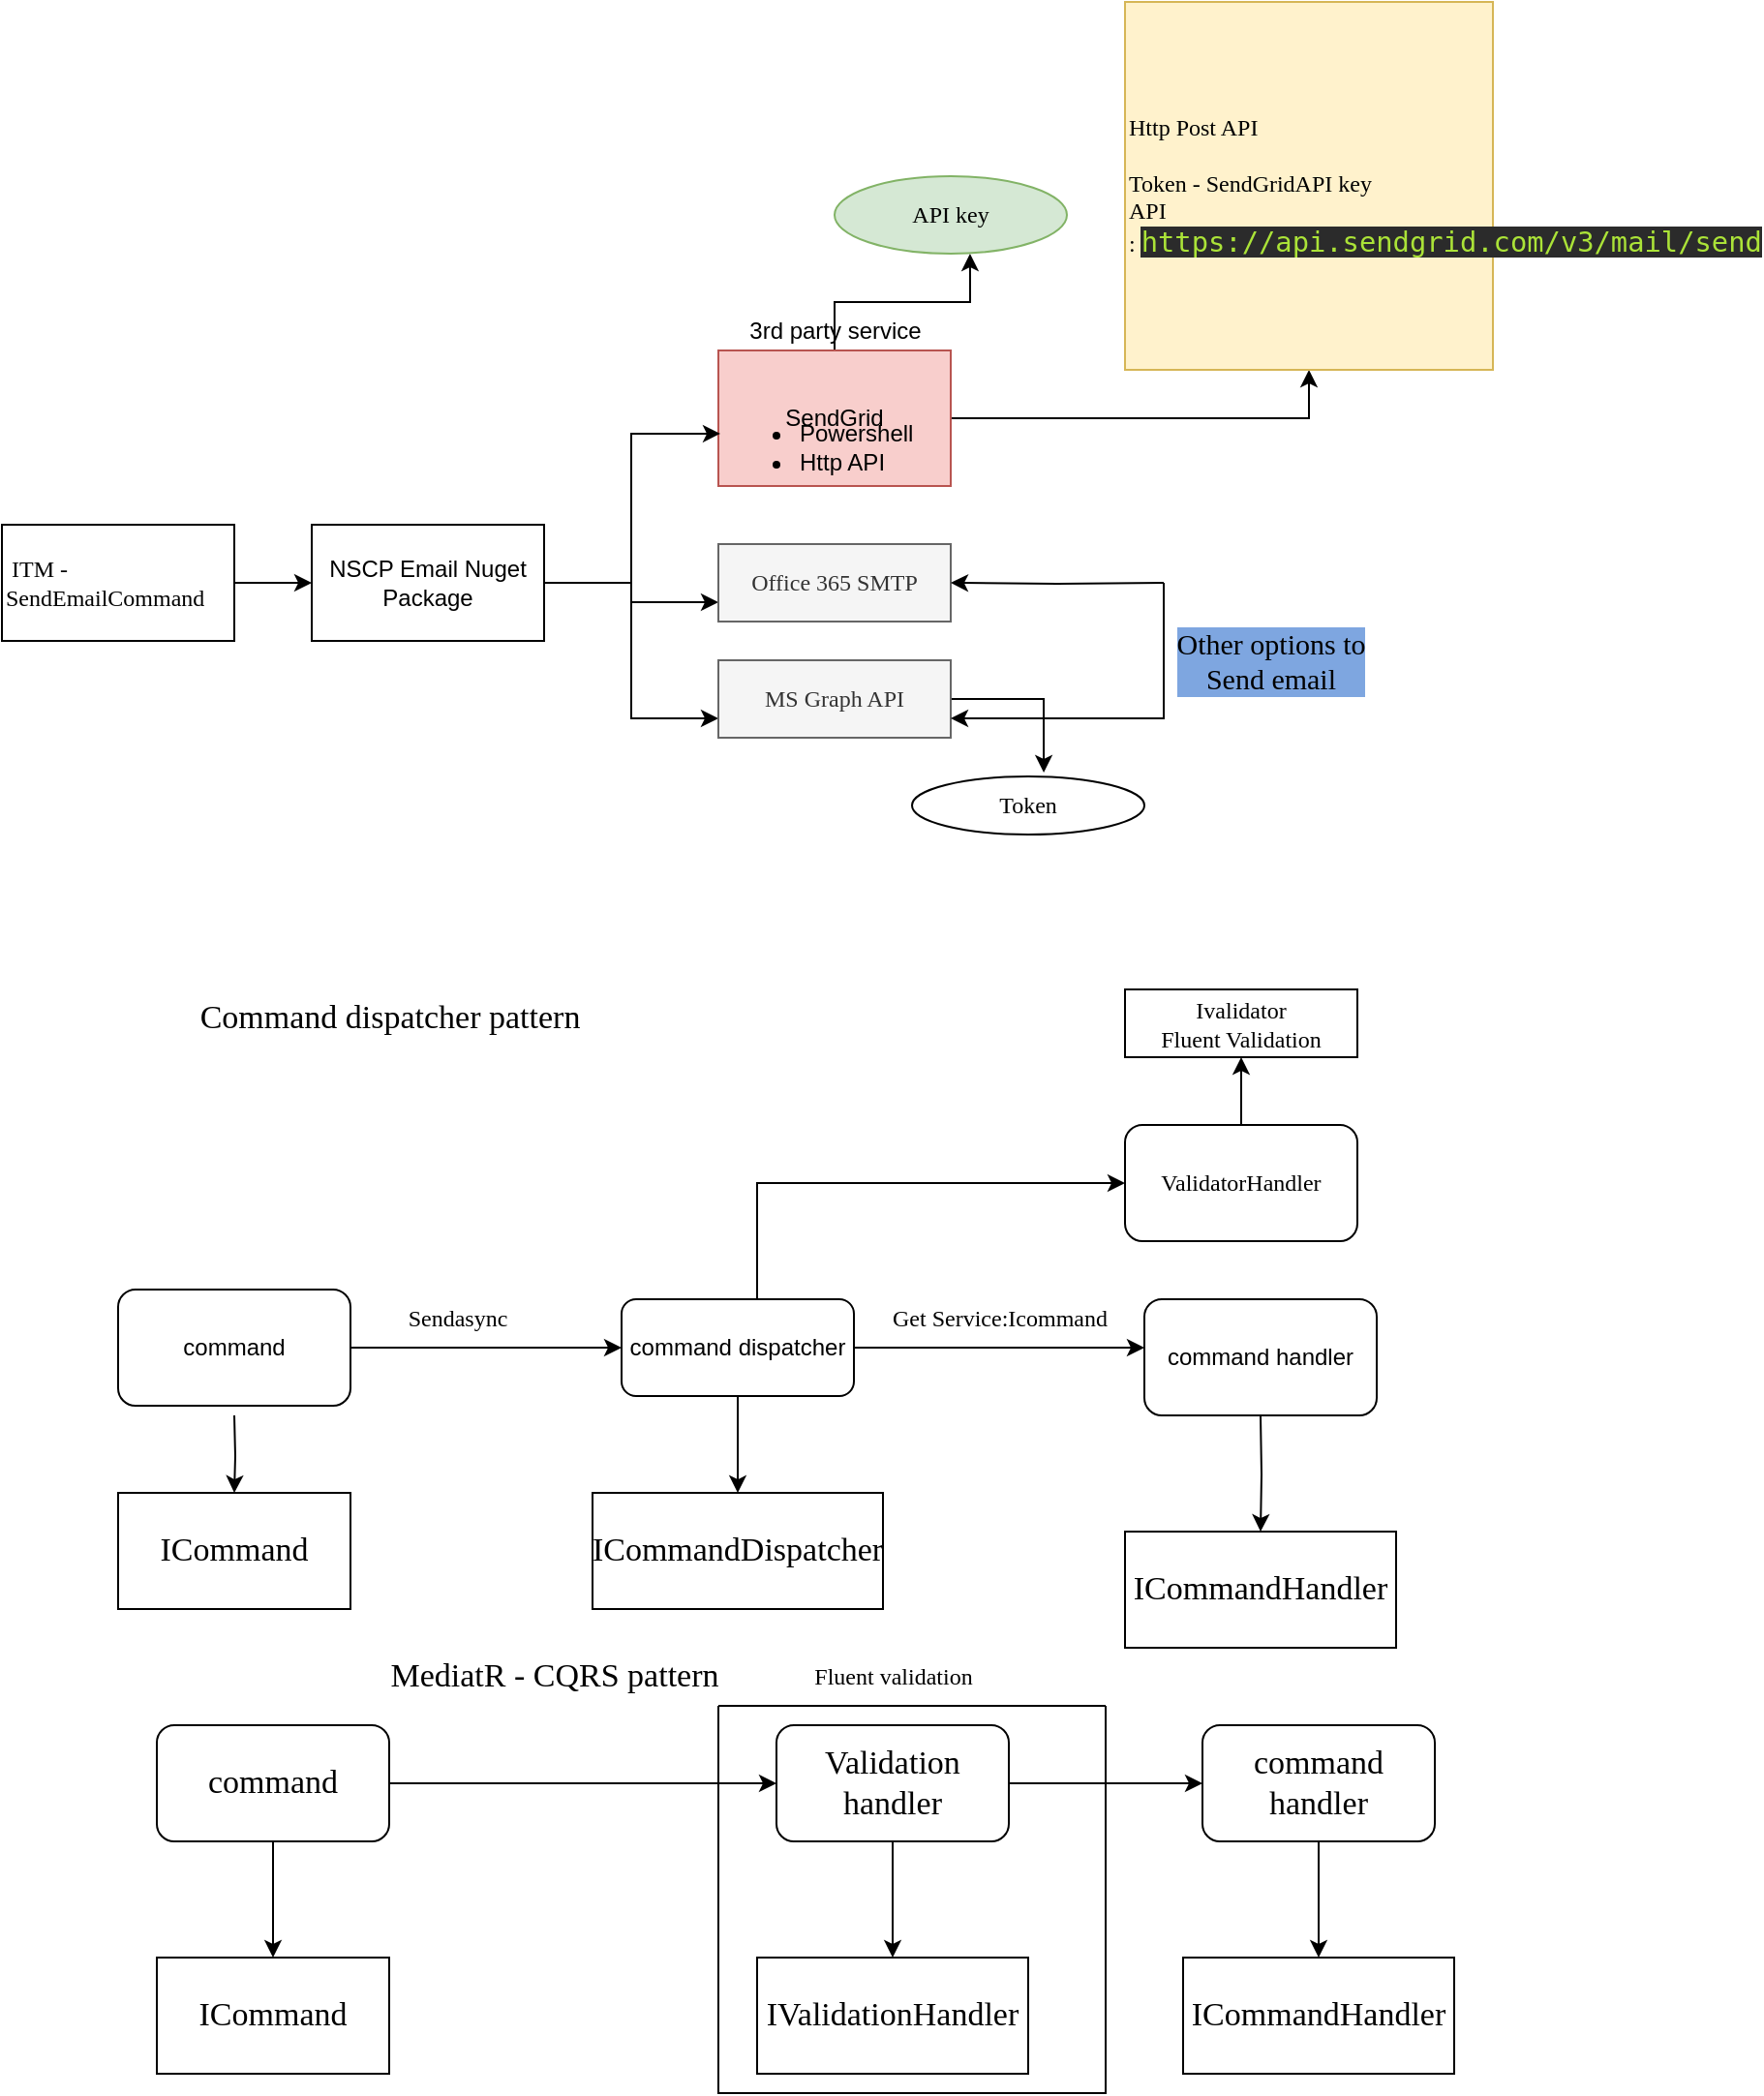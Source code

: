 <mxfile version="15.5.1" type="device"><diagram id="C5RBs43oDa-KdzZeNtuy" name="Page-1"><mxGraphModel dx="1422" dy="839" grid="1" gridSize="10" guides="1" tooltips="1" connect="1" arrows="1" fold="1" page="1" pageScale="1" pageWidth="827" pageHeight="1169" math="0" shadow="0"><root><mxCell id="WIyWlLk6GJQsqaUBKTNV-0"/><mxCell id="WIyWlLk6GJQsqaUBKTNV-1" parent="WIyWlLk6GJQsqaUBKTNV-0"/><mxCell id="5He8PnaHp_s-SWIdKwpa-57" style="edgeStyle=orthogonalEdgeStyle;rounded=0;orthogonalLoop=1;jettySize=auto;html=1;fontFamily=Times New Roman;fontSize=12;entryX=0.583;entryY=1;entryDx=0;entryDy=0;entryPerimeter=0;" edge="1" parent="WIyWlLk6GJQsqaUBKTNV-1" source="5He8PnaHp_s-SWIdKwpa-0" target="5He8PnaHp_s-SWIdKwpa-56"><mxGeometry relative="1" as="geometry"><mxPoint x="530" y="210" as="targetPoint"/></mxGeometry></mxCell><mxCell id="5He8PnaHp_s-SWIdKwpa-62" style="edgeStyle=orthogonalEdgeStyle;rounded=0;orthogonalLoop=1;jettySize=auto;html=1;entryX=0.5;entryY=1;entryDx=0;entryDy=0;fontFamily=Times New Roman;fontSize=12;" edge="1" parent="WIyWlLk6GJQsqaUBKTNV-1" source="5He8PnaHp_s-SWIdKwpa-0" target="5He8PnaHp_s-SWIdKwpa-61"><mxGeometry relative="1" as="geometry"/></mxCell><mxCell id="5He8PnaHp_s-SWIdKwpa-0" value="SendGrid&lt;br&gt;" style="rounded=0;whiteSpace=wrap;html=1;fillColor=#f8cecc;strokeColor=#b85450;" vertex="1" parent="WIyWlLk6GJQsqaUBKTNV-1"><mxGeometry x="380" y="220" width="120" height="70" as="geometry"/></mxCell><mxCell id="5He8PnaHp_s-SWIdKwpa-3" value="3rd party service" style="text;html=1;align=center;verticalAlign=middle;resizable=0;points=[];autosize=1;strokeColor=none;fillColor=none;" vertex="1" parent="WIyWlLk6GJQsqaUBKTNV-1"><mxGeometry x="390" y="200" width="100" height="20" as="geometry"/></mxCell><mxCell id="5He8PnaHp_s-SWIdKwpa-4" value="&lt;ul&gt;&lt;li&gt;Powershell&lt;/li&gt;&lt;li&gt;Http API&lt;/li&gt;&lt;/ul&gt;" style="text;strokeColor=none;fillColor=none;html=1;whiteSpace=wrap;verticalAlign=middle;overflow=hidden;" vertex="1" parent="WIyWlLk6GJQsqaUBKTNV-1"><mxGeometry x="380" y="240" width="100" height="60" as="geometry"/></mxCell><mxCell id="5He8PnaHp_s-SWIdKwpa-63" style="edgeStyle=orthogonalEdgeStyle;rounded=0;orthogonalLoop=1;jettySize=auto;html=1;entryX=0.01;entryY=0.383;entryDx=0;entryDy=0;entryPerimeter=0;fontFamily=Times New Roman;fontSize=12;" edge="1" parent="WIyWlLk6GJQsqaUBKTNV-1" source="5He8PnaHp_s-SWIdKwpa-5" target="5He8PnaHp_s-SWIdKwpa-4"><mxGeometry relative="1" as="geometry"/></mxCell><mxCell id="5He8PnaHp_s-SWIdKwpa-64" style="edgeStyle=orthogonalEdgeStyle;rounded=0;orthogonalLoop=1;jettySize=auto;html=1;entryX=0;entryY=0.75;entryDx=0;entryDy=0;fontFamily=Times New Roman;fontSize=12;" edge="1" parent="WIyWlLk6GJQsqaUBKTNV-1" source="5He8PnaHp_s-SWIdKwpa-5" target="5He8PnaHp_s-SWIdKwpa-51"><mxGeometry relative="1" as="geometry"/></mxCell><mxCell id="5He8PnaHp_s-SWIdKwpa-65" style="edgeStyle=orthogonalEdgeStyle;rounded=0;orthogonalLoop=1;jettySize=auto;html=1;entryX=0;entryY=0.75;entryDx=0;entryDy=0;fontFamily=Times New Roman;fontSize=12;" edge="1" parent="WIyWlLk6GJQsqaUBKTNV-1" source="5He8PnaHp_s-SWIdKwpa-5" target="5He8PnaHp_s-SWIdKwpa-53"><mxGeometry relative="1" as="geometry"/></mxCell><mxCell id="5He8PnaHp_s-SWIdKwpa-5" value="NSCP Email Nuget Package" style="rounded=0;whiteSpace=wrap;html=1;" vertex="1" parent="WIyWlLk6GJQsqaUBKTNV-1"><mxGeometry x="170" y="310" width="120" height="60" as="geometry"/></mxCell><mxCell id="5He8PnaHp_s-SWIdKwpa-36" style="edgeStyle=orthogonalEdgeStyle;rounded=0;orthogonalLoop=1;jettySize=auto;html=1;entryX=0;entryY=0.5;entryDx=0;entryDy=0;fontFamily=Times New Roman;fontSize=17;" edge="1" parent="WIyWlLk6GJQsqaUBKTNV-1" source="5He8PnaHp_s-SWIdKwpa-7" target="5He8PnaHp_s-SWIdKwpa-9"><mxGeometry relative="1" as="geometry"/></mxCell><mxCell id="5He8PnaHp_s-SWIdKwpa-7" value="command" style="rounded=1;whiteSpace=wrap;html=1;" vertex="1" parent="WIyWlLk6GJQsqaUBKTNV-1"><mxGeometry x="70" y="705" width="120" height="60" as="geometry"/></mxCell><mxCell id="5He8PnaHp_s-SWIdKwpa-8" value="command handler" style="rounded=1;whiteSpace=wrap;html=1;" vertex="1" parent="WIyWlLk6GJQsqaUBKTNV-1"><mxGeometry x="600" y="710" width="120" height="60" as="geometry"/></mxCell><mxCell id="5He8PnaHp_s-SWIdKwpa-17" style="edgeStyle=orthogonalEdgeStyle;rounded=0;orthogonalLoop=1;jettySize=auto;html=1;entryX=0.5;entryY=0;entryDx=0;entryDy=0;fontFamily=Times New Roman;fontSize=17;" edge="1" parent="WIyWlLk6GJQsqaUBKTNV-1" source="5He8PnaHp_s-SWIdKwpa-9" target="5He8PnaHp_s-SWIdKwpa-14"><mxGeometry relative="1" as="geometry"/></mxCell><mxCell id="5He8PnaHp_s-SWIdKwpa-37" style="edgeStyle=orthogonalEdgeStyle;rounded=0;orthogonalLoop=1;jettySize=auto;html=1;fontFamily=Times New Roman;fontSize=17;" edge="1" parent="WIyWlLk6GJQsqaUBKTNV-1" source="5He8PnaHp_s-SWIdKwpa-9"><mxGeometry relative="1" as="geometry"><mxPoint x="600" y="735" as="targetPoint"/></mxGeometry></mxCell><mxCell id="5He8PnaHp_s-SWIdKwpa-41" style="edgeStyle=orthogonalEdgeStyle;rounded=0;orthogonalLoop=1;jettySize=auto;html=1;entryX=0;entryY=0.5;entryDx=0;entryDy=0;fontFamily=Times New Roman;fontSize=12;" edge="1" parent="WIyWlLk6GJQsqaUBKTNV-1" source="5He8PnaHp_s-SWIdKwpa-9" target="5He8PnaHp_s-SWIdKwpa-40"><mxGeometry relative="1" as="geometry"><Array as="points"><mxPoint x="400" y="650"/></Array></mxGeometry></mxCell><mxCell id="5He8PnaHp_s-SWIdKwpa-9" value="command dispatcher" style="rounded=1;whiteSpace=wrap;html=1;" vertex="1" parent="WIyWlLk6GJQsqaUBKTNV-1"><mxGeometry x="330" y="710" width="120" height="50" as="geometry"/></mxCell><mxCell id="5He8PnaHp_s-SWIdKwpa-10" value="Command dispatcher pattern" style="text;html=1;align=center;verticalAlign=middle;resizable=0;points=[];autosize=1;strokeColor=none;fillColor=none;fontFamily=Comic Sans MS;fontSize=17;" vertex="1" parent="WIyWlLk6GJQsqaUBKTNV-1"><mxGeometry x="90" y="550" width="240" height="30" as="geometry"/></mxCell><mxCell id="5He8PnaHp_s-SWIdKwpa-18" style="edgeStyle=orthogonalEdgeStyle;rounded=0;orthogonalLoop=1;jettySize=auto;html=1;entryX=0;entryY=0.5;entryDx=0;entryDy=0;fontFamily=Times New Roman;fontSize=17;" edge="1" parent="WIyWlLk6GJQsqaUBKTNV-1" source="5He8PnaHp_s-SWIdKwpa-11" target="5He8PnaHp_s-SWIdKwpa-12"><mxGeometry relative="1" as="geometry"/></mxCell><mxCell id="5He8PnaHp_s-SWIdKwpa-21" value="" style="edgeStyle=orthogonalEdgeStyle;rounded=0;orthogonalLoop=1;jettySize=auto;html=1;fontFamily=Times New Roman;fontSize=17;" edge="1" parent="WIyWlLk6GJQsqaUBKTNV-1" source="5He8PnaHp_s-SWIdKwpa-11" target="5He8PnaHp_s-SWIdKwpa-19"><mxGeometry relative="1" as="geometry"/></mxCell><mxCell id="5He8PnaHp_s-SWIdKwpa-11" value="&lt;font face=&quot;Times New Roman&quot;&gt;command&lt;/font&gt;" style="rounded=1;whiteSpace=wrap;html=1;fontFamily=Comic Sans MS;fontSize=17;" vertex="1" parent="WIyWlLk6GJQsqaUBKTNV-1"><mxGeometry x="90" y="930" width="120" height="60" as="geometry"/></mxCell><mxCell id="5He8PnaHp_s-SWIdKwpa-22" value="" style="edgeStyle=orthogonalEdgeStyle;rounded=0;orthogonalLoop=1;jettySize=auto;html=1;fontFamily=Times New Roman;fontSize=17;" edge="1" parent="WIyWlLk6GJQsqaUBKTNV-1" source="5He8PnaHp_s-SWIdKwpa-12" target="5He8PnaHp_s-SWIdKwpa-20"><mxGeometry relative="1" as="geometry"/></mxCell><mxCell id="5He8PnaHp_s-SWIdKwpa-47" value="" style="edgeStyle=orthogonalEdgeStyle;rounded=0;orthogonalLoop=1;jettySize=auto;html=1;fontFamily=Times New Roman;fontSize=12;" edge="1" parent="WIyWlLk6GJQsqaUBKTNV-1" source="5He8PnaHp_s-SWIdKwpa-12" target="5He8PnaHp_s-SWIdKwpa-45"><mxGeometry relative="1" as="geometry"/></mxCell><mxCell id="5He8PnaHp_s-SWIdKwpa-12" value="&lt;font face=&quot;Times New Roman&quot;&gt;Validation handler&lt;/font&gt;" style="rounded=1;whiteSpace=wrap;html=1;fontFamily=Comic Sans MS;fontSize=17;" vertex="1" parent="WIyWlLk6GJQsqaUBKTNV-1"><mxGeometry x="410" y="930" width="120" height="60" as="geometry"/></mxCell><mxCell id="5He8PnaHp_s-SWIdKwpa-13" value="MediatR - CQRS pattern" style="text;html=1;align=center;verticalAlign=middle;resizable=0;points=[];autosize=1;strokeColor=none;fillColor=none;fontSize=17;fontFamily=Comic Sans MS;" vertex="1" parent="WIyWlLk6GJQsqaUBKTNV-1"><mxGeometry x="190" y="890" width="210" height="30" as="geometry"/></mxCell><mxCell id="5He8PnaHp_s-SWIdKwpa-14" value="ICommandDispatcher" style="rounded=0;whiteSpace=wrap;html=1;fontFamily=Times New Roman;fontSize=17;" vertex="1" parent="WIyWlLk6GJQsqaUBKTNV-1"><mxGeometry x="315" y="810" width="150" height="60" as="geometry"/></mxCell><mxCell id="5He8PnaHp_s-SWIdKwpa-19" value="ICommand" style="rounded=0;whiteSpace=wrap;html=1;fontFamily=Times New Roman;fontSize=17;" vertex="1" parent="WIyWlLk6GJQsqaUBKTNV-1"><mxGeometry x="90" y="1050" width="120" height="60" as="geometry"/></mxCell><mxCell id="5He8PnaHp_s-SWIdKwpa-20" value="IValidationHandler" style="rounded=0;whiteSpace=wrap;html=1;fontFamily=Times New Roman;fontSize=17;" vertex="1" parent="WIyWlLk6GJQsqaUBKTNV-1"><mxGeometry x="400" y="1050" width="140" height="60" as="geometry"/></mxCell><mxCell id="5He8PnaHp_s-SWIdKwpa-32" value="" style="edgeStyle=orthogonalEdgeStyle;rounded=0;orthogonalLoop=1;jettySize=auto;html=1;fontFamily=Times New Roman;fontSize=17;" edge="1" parent="WIyWlLk6GJQsqaUBKTNV-1" target="5He8PnaHp_s-SWIdKwpa-33"><mxGeometry relative="1" as="geometry"><mxPoint x="660" y="770" as="sourcePoint"/></mxGeometry></mxCell><mxCell id="5He8PnaHp_s-SWIdKwpa-33" value="ICommandHandler" style="rounded=0;whiteSpace=wrap;html=1;fontFamily=Times New Roman;fontSize=17;" vertex="1" parent="WIyWlLk6GJQsqaUBKTNV-1"><mxGeometry x="590" y="830" width="140" height="60" as="geometry"/></mxCell><mxCell id="5He8PnaHp_s-SWIdKwpa-34" value="" style="edgeStyle=orthogonalEdgeStyle;rounded=0;orthogonalLoop=1;jettySize=auto;html=1;fontFamily=Times New Roman;fontSize=17;" edge="1" parent="WIyWlLk6GJQsqaUBKTNV-1" target="5He8PnaHp_s-SWIdKwpa-35"><mxGeometry relative="1" as="geometry"><mxPoint x="130" y="770" as="sourcePoint"/></mxGeometry></mxCell><mxCell id="5He8PnaHp_s-SWIdKwpa-35" value="ICommand" style="rounded=0;whiteSpace=wrap;html=1;fontFamily=Times New Roman;fontSize=17;" vertex="1" parent="WIyWlLk6GJQsqaUBKTNV-1"><mxGeometry x="70" y="810" width="120" height="60" as="geometry"/></mxCell><mxCell id="5He8PnaHp_s-SWIdKwpa-38" value="Get Service:Icommand" style="text;html=1;align=center;verticalAlign=middle;resizable=0;points=[];autosize=1;strokeColor=none;fillColor=none;fontSize=12;fontFamily=Times New Roman;" vertex="1" parent="WIyWlLk6GJQsqaUBKTNV-1"><mxGeometry x="460" y="710" width="130" height="20" as="geometry"/></mxCell><mxCell id="5He8PnaHp_s-SWIdKwpa-39" value="Sendasync" style="text;html=1;align=center;verticalAlign=middle;resizable=0;points=[];autosize=1;strokeColor=none;fillColor=none;fontSize=12;fontFamily=Times New Roman;" vertex="1" parent="WIyWlLk6GJQsqaUBKTNV-1"><mxGeometry x="210" y="710" width="70" height="20" as="geometry"/></mxCell><mxCell id="5He8PnaHp_s-SWIdKwpa-43" value="" style="edgeStyle=orthogonalEdgeStyle;rounded=0;orthogonalLoop=1;jettySize=auto;html=1;fontFamily=Times New Roman;fontSize=12;" edge="1" parent="WIyWlLk6GJQsqaUBKTNV-1" source="5He8PnaHp_s-SWIdKwpa-40" target="5He8PnaHp_s-SWIdKwpa-42"><mxGeometry relative="1" as="geometry"/></mxCell><mxCell id="5He8PnaHp_s-SWIdKwpa-40" value="ValidatorHandler" style="rounded=1;whiteSpace=wrap;html=1;fontFamily=Times New Roman;fontSize=12;" vertex="1" parent="WIyWlLk6GJQsqaUBKTNV-1"><mxGeometry x="590" y="620" width="120" height="60" as="geometry"/></mxCell><mxCell id="5He8PnaHp_s-SWIdKwpa-42" value="Ivalidator&lt;br&gt;Fluent Validation" style="rounded=0;whiteSpace=wrap;html=1;fontFamily=Times New Roman;fontSize=12;" vertex="1" parent="WIyWlLk6GJQsqaUBKTNV-1"><mxGeometry x="590" y="550" width="120" height="35" as="geometry"/></mxCell><mxCell id="5He8PnaHp_s-SWIdKwpa-44" value="" style="edgeStyle=orthogonalEdgeStyle;rounded=0;orthogonalLoop=1;jettySize=auto;html=1;fontFamily=Times New Roman;fontSize=17;" edge="1" parent="WIyWlLk6GJQsqaUBKTNV-1" source="5He8PnaHp_s-SWIdKwpa-45" target="5He8PnaHp_s-SWIdKwpa-46"><mxGeometry relative="1" as="geometry"/></mxCell><mxCell id="5He8PnaHp_s-SWIdKwpa-45" value="&lt;font face=&quot;Times New Roman&quot;&gt;command handler&lt;/font&gt;" style="rounded=1;whiteSpace=wrap;html=1;fontFamily=Comic Sans MS;fontSize=17;" vertex="1" parent="WIyWlLk6GJQsqaUBKTNV-1"><mxGeometry x="630" y="930" width="120" height="60" as="geometry"/></mxCell><mxCell id="5He8PnaHp_s-SWIdKwpa-46" value="ICommandHandler" style="rounded=0;whiteSpace=wrap;html=1;fontFamily=Times New Roman;fontSize=17;" vertex="1" parent="WIyWlLk6GJQsqaUBKTNV-1"><mxGeometry x="620" y="1050" width="140" height="60" as="geometry"/></mxCell><mxCell id="5He8PnaHp_s-SWIdKwpa-49" value="" style="swimlane;startSize=0;fontFamily=Times New Roman;fontSize=12;" vertex="1" parent="WIyWlLk6GJQsqaUBKTNV-1"><mxGeometry x="380" y="920" width="200" height="200" as="geometry"/></mxCell><mxCell id="5He8PnaHp_s-SWIdKwpa-50" value="Fluent validation" style="text;html=1;align=center;verticalAlign=middle;resizable=0;points=[];autosize=1;strokeColor=none;fillColor=none;fontSize=12;fontFamily=Times New Roman;" vertex="1" parent="WIyWlLk6GJQsqaUBKTNV-1"><mxGeometry x="420" y="895" width="100" height="20" as="geometry"/></mxCell><mxCell id="5He8PnaHp_s-SWIdKwpa-51" value="Office 365 SMTP" style="rounded=0;whiteSpace=wrap;html=1;fontFamily=Times New Roman;fontSize=12;fillColor=#f5f5f5;strokeColor=#666666;fontColor=#333333;" vertex="1" parent="WIyWlLk6GJQsqaUBKTNV-1"><mxGeometry x="380" y="320" width="120" height="40" as="geometry"/></mxCell><mxCell id="5He8PnaHp_s-SWIdKwpa-59" style="edgeStyle=orthogonalEdgeStyle;rounded=0;orthogonalLoop=1;jettySize=auto;html=1;exitX=1;exitY=0.5;exitDx=0;exitDy=0;entryX=0.567;entryY=-0.067;entryDx=0;entryDy=0;entryPerimeter=0;fontFamily=Times New Roman;fontSize=12;" edge="1" parent="WIyWlLk6GJQsqaUBKTNV-1" source="5He8PnaHp_s-SWIdKwpa-53" target="5He8PnaHp_s-SWIdKwpa-58"><mxGeometry relative="1" as="geometry"/></mxCell><mxCell id="5He8PnaHp_s-SWIdKwpa-53" value="MS Graph API" style="rounded=0;whiteSpace=wrap;html=1;fontFamily=Times New Roman;fontSize=12;fillColor=#f5f5f5;strokeColor=#666666;fontColor=#333333;" vertex="1" parent="WIyWlLk6GJQsqaUBKTNV-1"><mxGeometry x="380" y="380" width="120" height="40" as="geometry"/></mxCell><mxCell id="5He8PnaHp_s-SWIdKwpa-56" value="API key" style="ellipse;whiteSpace=wrap;html=1;fontFamily=Times New Roman;fontSize=12;fillColor=#d5e8d4;strokeColor=#82b366;" vertex="1" parent="WIyWlLk6GJQsqaUBKTNV-1"><mxGeometry x="440" y="130" width="120" height="40" as="geometry"/></mxCell><mxCell id="5He8PnaHp_s-SWIdKwpa-58" value="Token" style="ellipse;whiteSpace=wrap;html=1;fontFamily=Times New Roman;fontSize=12;" vertex="1" parent="WIyWlLk6GJQsqaUBKTNV-1"><mxGeometry x="480" y="440" width="120" height="30" as="geometry"/></mxCell><mxCell id="5He8PnaHp_s-SWIdKwpa-61" value="Http Post API&lt;br&gt;&lt;br&gt;Token - SendGridAPI key&lt;br&gt;API :&amp;nbsp;&lt;span style=&quot;color: rgb(171 , 227 , 56) ; font-family: &amp;#34;hack&amp;#34; , &amp;#34;fira code&amp;#34; , &amp;#34;consolas&amp;#34; , &amp;#34;menlo&amp;#34; , &amp;#34;monaco&amp;#34; , &amp;#34;andale mono&amp;#34; , &amp;#34;lucida console&amp;#34; , &amp;#34;lucida sans typewriter&amp;#34; , &amp;#34;dejavu sans mono&amp;#34; , &amp;#34;bitstream vera sans mono&amp;#34; , &amp;#34;liberation mono&amp;#34; , &amp;#34;nimbus mono l&amp;#34; , &amp;#34;courier new&amp;#34; , &amp;#34;courier&amp;#34; , monospace ; font-size: 14.4px ; background-color: rgb(43 , 43 , 43)&quot;&gt;https://api.sendgrid.com/v3/mail/send&lt;/span&gt;" style="whiteSpace=wrap;html=1;aspect=fixed;fontFamily=Times New Roman;fontSize=12;align=left;fillColor=#fff2cc;strokeColor=#d6b656;" vertex="1" parent="WIyWlLk6GJQsqaUBKTNV-1"><mxGeometry x="590" y="40" width="190" height="190" as="geometry"/></mxCell><mxCell id="5He8PnaHp_s-SWIdKwpa-67" value="" style="edgeStyle=orthogonalEdgeStyle;rounded=0;orthogonalLoop=1;jettySize=auto;html=1;fontFamily=Times New Roman;fontSize=12;" edge="1" parent="WIyWlLk6GJQsqaUBKTNV-1" source="5He8PnaHp_s-SWIdKwpa-66" target="5He8PnaHp_s-SWIdKwpa-5"><mxGeometry relative="1" as="geometry"/></mxCell><mxCell id="5He8PnaHp_s-SWIdKwpa-66" value="&amp;nbsp;ITM - SendEmailCommand" style="rounded=0;whiteSpace=wrap;html=1;fontFamily=Times New Roman;fontSize=12;align=left;" vertex="1" parent="WIyWlLk6GJQsqaUBKTNV-1"><mxGeometry x="10" y="310" width="120" height="60" as="geometry"/></mxCell><mxCell id="5He8PnaHp_s-SWIdKwpa-69" style="edgeStyle=orthogonalEdgeStyle;rounded=0;orthogonalLoop=1;jettySize=auto;html=1;entryX=1;entryY=0.75;entryDx=0;entryDy=0;fontFamily=Times New Roman;fontSize=12;" edge="1" parent="WIyWlLk6GJQsqaUBKTNV-1" target="5He8PnaHp_s-SWIdKwpa-53"><mxGeometry relative="1" as="geometry"><mxPoint x="610" y="340" as="sourcePoint"/><Array as="points"><mxPoint x="610" y="340"/><mxPoint x="610" y="410"/></Array></mxGeometry></mxCell><mxCell id="5He8PnaHp_s-SWIdKwpa-70" style="edgeStyle=orthogonalEdgeStyle;rounded=0;orthogonalLoop=1;jettySize=auto;html=1;entryX=1;entryY=0.5;entryDx=0;entryDy=0;fontFamily=Times New Roman;fontSize=12;" edge="1" parent="WIyWlLk6GJQsqaUBKTNV-1" target="5He8PnaHp_s-SWIdKwpa-51"><mxGeometry relative="1" as="geometry"><mxPoint x="610" y="340" as="sourcePoint"/></mxGeometry></mxCell><mxCell id="5He8PnaHp_s-SWIdKwpa-71" value="Other options to &lt;br style=&quot;font-size: 15px;&quot;&gt;Send email" style="text;html=1;align=center;verticalAlign=middle;resizable=0;points=[];autosize=1;strokeColor=none;fillColor=none;fontSize=15;fontFamily=Times New Roman;labelBackgroundColor=#7EA6E0;" vertex="1" parent="WIyWlLk6GJQsqaUBKTNV-1"><mxGeometry x="610" y="360" width="110" height="40" as="geometry"/></mxCell></root></mxGraphModel></diagram></mxfile>